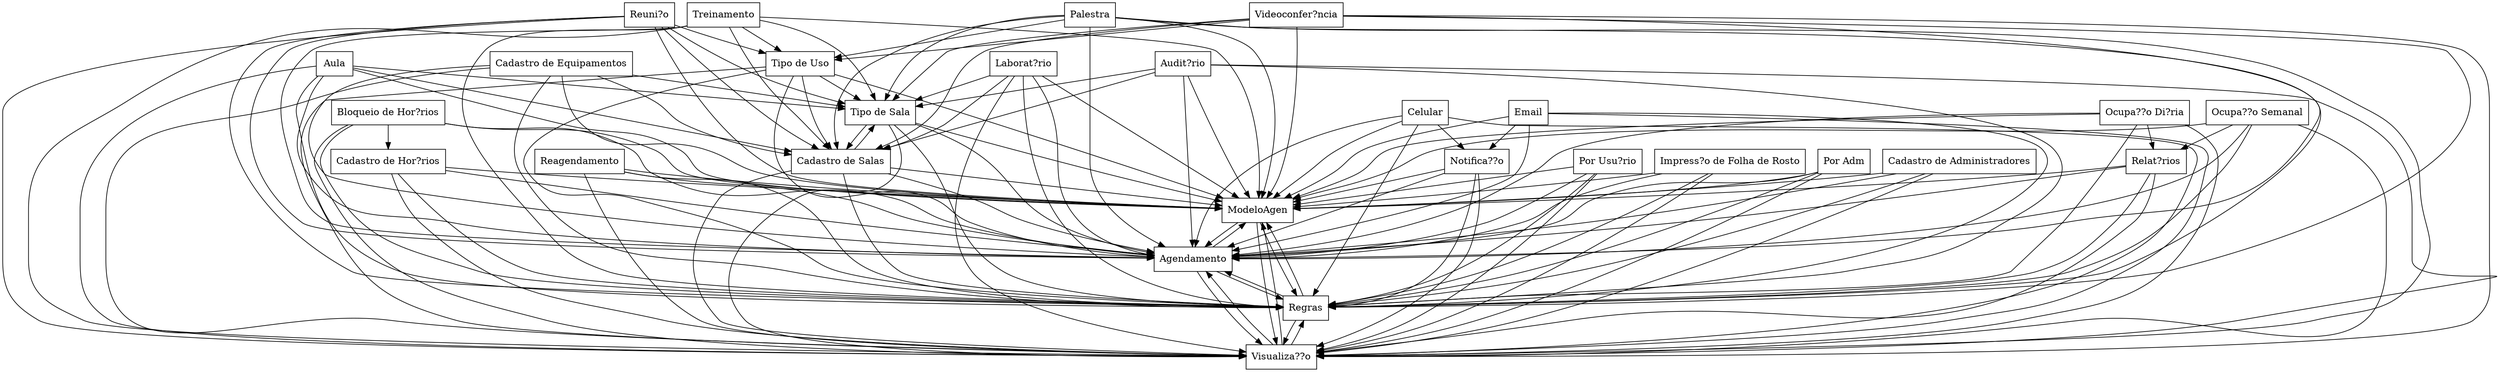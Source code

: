 digraph{
graph [rankdir=TB];
node [shape=box];
edge [arrowhead=normal];
0[label="Laborat?rio",]
1[label="Notifica??o",]
2[label="Reagendamento",]
3[label="Palestra",]
4[label="Aula",]
5[label="Celular",]
6[label="Por Usu?rio",]
7[label="Ocupa??o Di?ria",]
8[label="ModeloAgen",]
9[label="Tipo de Sala",]
10[label="Agendamento",]
11[label="Audit?rio",]
12[label="Visualiza??o",]
13[label="Cadastro de Hor?rios",]
14[label="Treinamento",]
15[label="Videoconfer?ncia",]
16[label="Email",]
17[label="Bloqueio de Hor?rios",]
18[label="Regras",]
19[label="Relat?rios",]
20[label="Cadastro de Salas",]
21[label="Cadastro de Equipamentos",]
22[label="Ocupa??o Semanal",]
23[label="Por Adm",]
24[label="Tipo de Uso",]
25[label="Reuni?o",]
26[label="Cadastro de Administradores",]
27[label="Impress?o de Folha de Rosto",]
0->8[label="",]
0->9[label="",]
0->10[label="",]
0->12[label="",]
0->18[label="",]
0->20[label="",]
1->8[label="",]
1->10[label="",]
1->12[label="",]
1->18[label="",]
2->8[label="",]
2->10[label="",]
2->12[label="",]
2->18[label="",]
3->8[label="",]
3->9[label="",]
3->10[label="",]
3->12[label="",]
3->18[label="",]
3->20[label="",]
3->24[label="",]
4->8[label="",]
4->9[label="",]
4->10[label="",]
4->12[label="",]
4->18[label="",]
4->20[label="",]
5->1[label="",]
5->8[label="",]
5->10[label="",]
5->12[label="",]
5->18[label="",]
6->8[label="",]
6->10[label="",]
6->12[label="",]
6->18[label="",]
7->8[label="",]
7->10[label="",]
7->12[label="",]
7->18[label="",]
7->19[label="",]
8->10[label="",]
8->12[label="",]
8->18[label="",]
9->8[label="",]
9->10[label="",]
9->12[label="",]
9->18[label="",]
9->20[label="",]
10->8[label="",]
10->12[label="",]
10->18[label="",]
11->8[label="",]
11->9[label="",]
11->10[label="",]
11->12[label="",]
11->18[label="",]
11->20[label="",]
12->8[label="",]
12->10[label="",]
12->18[label="",]
13->8[label="",]
13->10[label="",]
13->12[label="",]
13->18[label="",]
14->8[label="",]
14->9[label="",]
14->10[label="",]
14->12[label="",]
14->18[label="",]
14->20[label="",]
14->24[label="",]
15->8[label="",]
15->9[label="",]
15->10[label="",]
15->12[label="",]
15->18[label="",]
15->20[label="",]
15->24[label="",]
16->1[label="",]
16->8[label="",]
16->10[label="",]
16->12[label="",]
16->18[label="",]
17->8[label="",]
17->10[label="",]
17->12[label="",]
17->13[label="",]
17->18[label="",]
18->8[label="",]
18->10[label="",]
18->12[label="",]
19->8[label="",]
19->10[label="",]
19->12[label="",]
19->18[label="",]
20->8[label="",]
20->9[label="",]
20->10[label="",]
20->12[label="",]
20->18[label="",]
21->8[label="",]
21->9[label="",]
21->10[label="",]
21->12[label="",]
21->18[label="",]
21->20[label="",]
22->8[label="",]
22->10[label="",]
22->12[label="",]
22->18[label="",]
22->19[label="",]
23->8[label="",]
23->10[label="",]
23->12[label="",]
23->18[label="",]
24->8[label="",]
24->9[label="",]
24->10[label="",]
24->12[label="",]
24->18[label="",]
24->20[label="",]
25->8[label="",]
25->9[label="",]
25->10[label="",]
25->12[label="",]
25->18[label="",]
25->20[label="",]
25->24[label="",]
26->8[label="",]
26->10[label="",]
26->12[label="",]
26->18[label="",]
27->8[label="",]
27->10[label="",]
27->12[label="",]
27->18[label="",]
}

